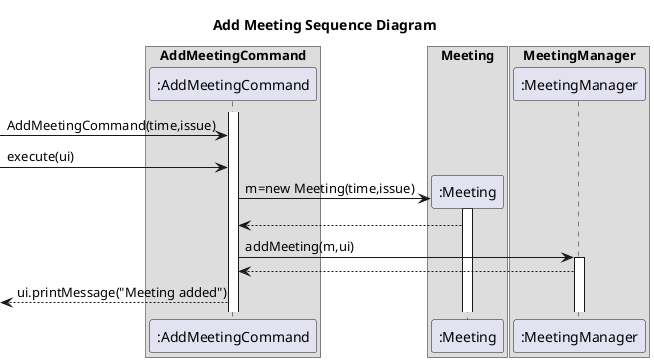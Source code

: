@startuml
title Add Meeting Sequence Diagram
box "AddMeetingCommand"
participant ":AddMeetingCommand" as AddMeetingCommand
endbox

box "Meeting"
participant ":Meeting" as Meeting
endbox

box "MeetingManager"
participant ":MeetingManager" as MeetingManager
endbox

Activate AddMeetingCommand
->AddMeetingCommand:AddMeetingCommand(time,issue)
->AddMeetingCommand:execute(ui)


create Meeting
AddMeetingCommand->Meeting++:m=new Meeting(time,issue)
Meeting-->AddMeetingCommand

AddMeetingCommand->MeetingManager:addMeeting(m,ui)
Activate MeetingManager
MeetingManager-->AddMeetingCommand

<-- AddMeetingCommand: ui.printMessage("Meeting added")
@enduml